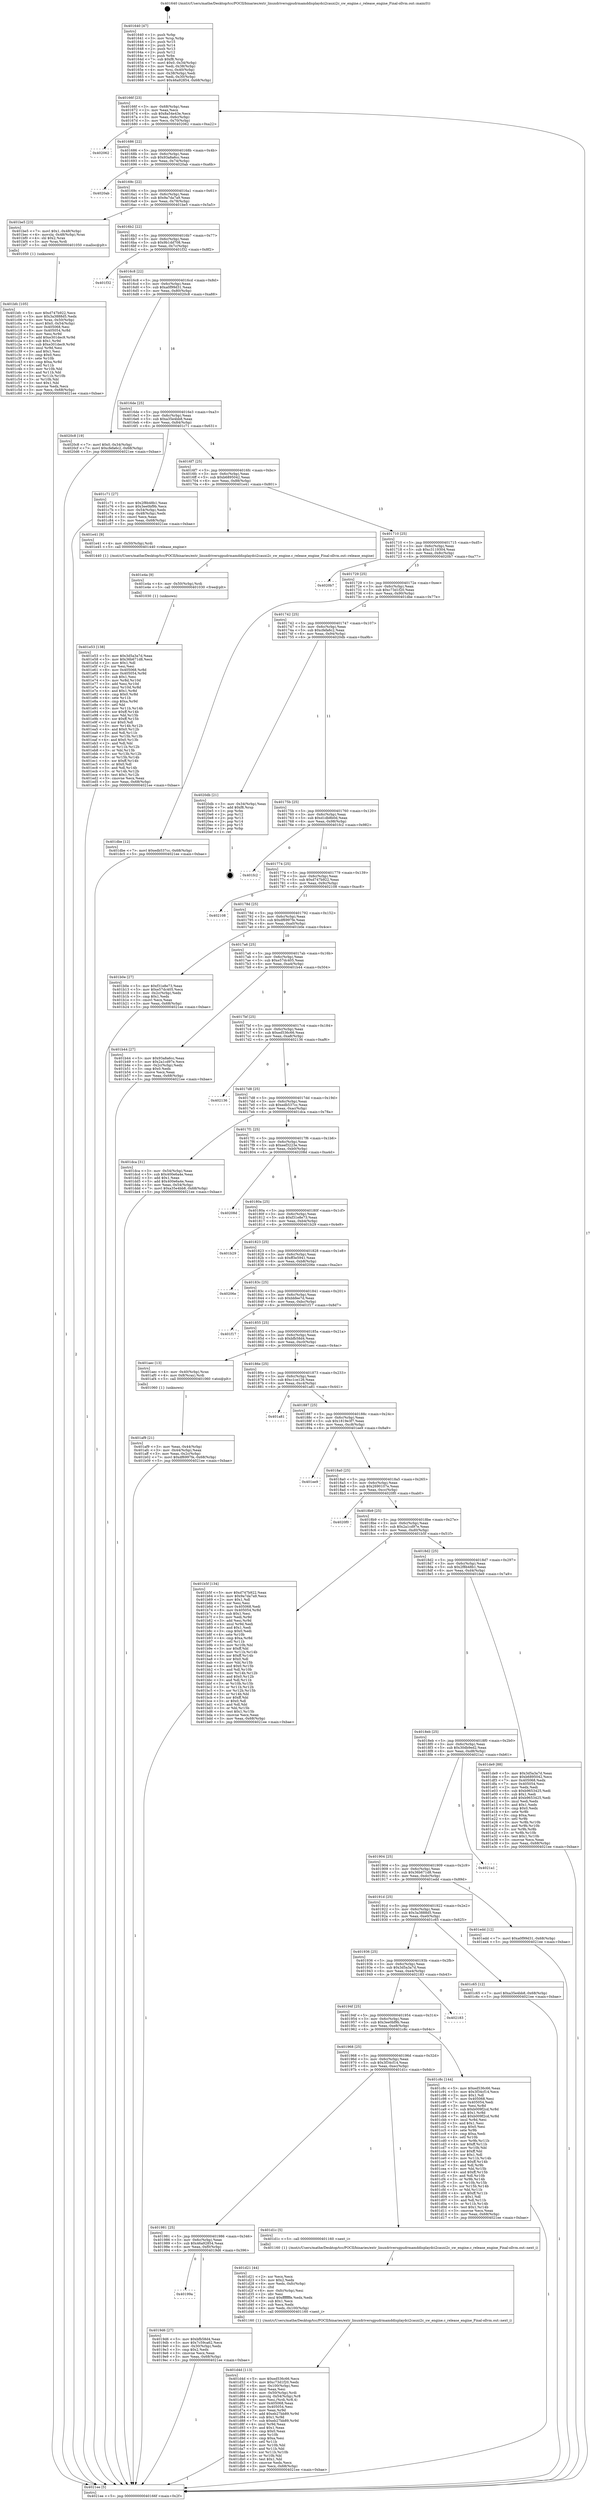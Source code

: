 digraph "0x401640" {
  label = "0x401640 (/mnt/c/Users/mathe/Desktop/tcc/POCII/binaries/extr_linuxdriversgpudrmamddisplaydci2cauxi2c_sw_engine.c_release_engine_Final-ollvm.out::main(0))"
  labelloc = "t"
  node[shape=record]

  Entry [label="",width=0.3,height=0.3,shape=circle,fillcolor=black,style=filled]
  "0x40166f" [label="{
     0x40166f [23]\l
     | [instrs]\l
     &nbsp;&nbsp;0x40166f \<+3\>: mov -0x68(%rbp),%eax\l
     &nbsp;&nbsp;0x401672 \<+2\>: mov %eax,%ecx\l
     &nbsp;&nbsp;0x401674 \<+6\>: sub $0x8a54e43e,%ecx\l
     &nbsp;&nbsp;0x40167a \<+3\>: mov %eax,-0x6c(%rbp)\l
     &nbsp;&nbsp;0x40167d \<+3\>: mov %ecx,-0x70(%rbp)\l
     &nbsp;&nbsp;0x401680 \<+6\>: je 0000000000402062 \<main+0xa22\>\l
  }"]
  "0x402062" [label="{
     0x402062\l
  }", style=dashed]
  "0x401686" [label="{
     0x401686 [22]\l
     | [instrs]\l
     &nbsp;&nbsp;0x401686 \<+5\>: jmp 000000000040168b \<main+0x4b\>\l
     &nbsp;&nbsp;0x40168b \<+3\>: mov -0x6c(%rbp),%eax\l
     &nbsp;&nbsp;0x40168e \<+5\>: sub $0x93a8a6cc,%eax\l
     &nbsp;&nbsp;0x401693 \<+3\>: mov %eax,-0x74(%rbp)\l
     &nbsp;&nbsp;0x401696 \<+6\>: je 00000000004020ab \<main+0xa6b\>\l
  }"]
  Exit [label="",width=0.3,height=0.3,shape=circle,fillcolor=black,style=filled,peripheries=2]
  "0x4020ab" [label="{
     0x4020ab\l
  }", style=dashed]
  "0x40169c" [label="{
     0x40169c [22]\l
     | [instrs]\l
     &nbsp;&nbsp;0x40169c \<+5\>: jmp 00000000004016a1 \<main+0x61\>\l
     &nbsp;&nbsp;0x4016a1 \<+3\>: mov -0x6c(%rbp),%eax\l
     &nbsp;&nbsp;0x4016a4 \<+5\>: sub $0x9a7da7a9,%eax\l
     &nbsp;&nbsp;0x4016a9 \<+3\>: mov %eax,-0x78(%rbp)\l
     &nbsp;&nbsp;0x4016ac \<+6\>: je 0000000000401be5 \<main+0x5a5\>\l
  }"]
  "0x401e53" [label="{
     0x401e53 [138]\l
     | [instrs]\l
     &nbsp;&nbsp;0x401e53 \<+5\>: mov $0x3d5a3a7d,%eax\l
     &nbsp;&nbsp;0x401e58 \<+5\>: mov $0x36b671d8,%ecx\l
     &nbsp;&nbsp;0x401e5d \<+2\>: mov $0x1,%dl\l
     &nbsp;&nbsp;0x401e5f \<+2\>: xor %esi,%esi\l
     &nbsp;&nbsp;0x401e61 \<+8\>: mov 0x405068,%r8d\l
     &nbsp;&nbsp;0x401e69 \<+8\>: mov 0x405054,%r9d\l
     &nbsp;&nbsp;0x401e71 \<+3\>: sub $0x1,%esi\l
     &nbsp;&nbsp;0x401e74 \<+3\>: mov %r8d,%r10d\l
     &nbsp;&nbsp;0x401e77 \<+3\>: add %esi,%r10d\l
     &nbsp;&nbsp;0x401e7a \<+4\>: imul %r10d,%r8d\l
     &nbsp;&nbsp;0x401e7e \<+4\>: and $0x1,%r8d\l
     &nbsp;&nbsp;0x401e82 \<+4\>: cmp $0x0,%r8d\l
     &nbsp;&nbsp;0x401e86 \<+4\>: sete %r11b\l
     &nbsp;&nbsp;0x401e8a \<+4\>: cmp $0xa,%r9d\l
     &nbsp;&nbsp;0x401e8e \<+3\>: setl %bl\l
     &nbsp;&nbsp;0x401e91 \<+3\>: mov %r11b,%r14b\l
     &nbsp;&nbsp;0x401e94 \<+4\>: xor $0xff,%r14b\l
     &nbsp;&nbsp;0x401e98 \<+3\>: mov %bl,%r15b\l
     &nbsp;&nbsp;0x401e9b \<+4\>: xor $0xff,%r15b\l
     &nbsp;&nbsp;0x401e9f \<+3\>: xor $0x0,%dl\l
     &nbsp;&nbsp;0x401ea2 \<+3\>: mov %r14b,%r12b\l
     &nbsp;&nbsp;0x401ea5 \<+4\>: and $0x0,%r12b\l
     &nbsp;&nbsp;0x401ea9 \<+3\>: and %dl,%r11b\l
     &nbsp;&nbsp;0x401eac \<+3\>: mov %r15b,%r13b\l
     &nbsp;&nbsp;0x401eaf \<+4\>: and $0x0,%r13b\l
     &nbsp;&nbsp;0x401eb3 \<+2\>: and %dl,%bl\l
     &nbsp;&nbsp;0x401eb5 \<+3\>: or %r11b,%r12b\l
     &nbsp;&nbsp;0x401eb8 \<+3\>: or %bl,%r13b\l
     &nbsp;&nbsp;0x401ebb \<+3\>: xor %r13b,%r12b\l
     &nbsp;&nbsp;0x401ebe \<+3\>: or %r15b,%r14b\l
     &nbsp;&nbsp;0x401ec1 \<+4\>: xor $0xff,%r14b\l
     &nbsp;&nbsp;0x401ec5 \<+3\>: or $0x0,%dl\l
     &nbsp;&nbsp;0x401ec8 \<+3\>: and %dl,%r14b\l
     &nbsp;&nbsp;0x401ecb \<+3\>: or %r14b,%r12b\l
     &nbsp;&nbsp;0x401ece \<+4\>: test $0x1,%r12b\l
     &nbsp;&nbsp;0x401ed2 \<+3\>: cmovne %ecx,%eax\l
     &nbsp;&nbsp;0x401ed5 \<+3\>: mov %eax,-0x68(%rbp)\l
     &nbsp;&nbsp;0x401ed8 \<+5\>: jmp 00000000004021ee \<main+0xbae\>\l
  }"]
  "0x401be5" [label="{
     0x401be5 [23]\l
     | [instrs]\l
     &nbsp;&nbsp;0x401be5 \<+7\>: movl $0x1,-0x48(%rbp)\l
     &nbsp;&nbsp;0x401bec \<+4\>: movslq -0x48(%rbp),%rax\l
     &nbsp;&nbsp;0x401bf0 \<+4\>: shl $0x2,%rax\l
     &nbsp;&nbsp;0x401bf4 \<+3\>: mov %rax,%rdi\l
     &nbsp;&nbsp;0x401bf7 \<+5\>: call 0000000000401050 \<malloc@plt\>\l
     | [calls]\l
     &nbsp;&nbsp;0x401050 \{1\} (unknown)\l
  }"]
  "0x4016b2" [label="{
     0x4016b2 [22]\l
     | [instrs]\l
     &nbsp;&nbsp;0x4016b2 \<+5\>: jmp 00000000004016b7 \<main+0x77\>\l
     &nbsp;&nbsp;0x4016b7 \<+3\>: mov -0x6c(%rbp),%eax\l
     &nbsp;&nbsp;0x4016ba \<+5\>: sub $0x9b1dd708,%eax\l
     &nbsp;&nbsp;0x4016bf \<+3\>: mov %eax,-0x7c(%rbp)\l
     &nbsp;&nbsp;0x4016c2 \<+6\>: je 0000000000401f32 \<main+0x8f2\>\l
  }"]
  "0x401e4a" [label="{
     0x401e4a [9]\l
     | [instrs]\l
     &nbsp;&nbsp;0x401e4a \<+4\>: mov -0x50(%rbp),%rdi\l
     &nbsp;&nbsp;0x401e4e \<+5\>: call 0000000000401030 \<free@plt\>\l
     | [calls]\l
     &nbsp;&nbsp;0x401030 \{1\} (unknown)\l
  }"]
  "0x401f32" [label="{
     0x401f32\l
  }", style=dashed]
  "0x4016c8" [label="{
     0x4016c8 [22]\l
     | [instrs]\l
     &nbsp;&nbsp;0x4016c8 \<+5\>: jmp 00000000004016cd \<main+0x8d\>\l
     &nbsp;&nbsp;0x4016cd \<+3\>: mov -0x6c(%rbp),%eax\l
     &nbsp;&nbsp;0x4016d0 \<+5\>: sub $0xa0f99d31,%eax\l
     &nbsp;&nbsp;0x4016d5 \<+3\>: mov %eax,-0x80(%rbp)\l
     &nbsp;&nbsp;0x4016d8 \<+6\>: je 00000000004020c8 \<main+0xa88\>\l
  }"]
  "0x401d4d" [label="{
     0x401d4d [113]\l
     | [instrs]\l
     &nbsp;&nbsp;0x401d4d \<+5\>: mov $0xed536c66,%ecx\l
     &nbsp;&nbsp;0x401d52 \<+5\>: mov $0xc73d1f20,%edx\l
     &nbsp;&nbsp;0x401d57 \<+6\>: mov -0x100(%rbp),%esi\l
     &nbsp;&nbsp;0x401d5d \<+3\>: imul %eax,%esi\l
     &nbsp;&nbsp;0x401d60 \<+4\>: mov -0x50(%rbp),%rdi\l
     &nbsp;&nbsp;0x401d64 \<+4\>: movslq -0x54(%rbp),%r8\l
     &nbsp;&nbsp;0x401d68 \<+4\>: mov %esi,(%rdi,%r8,4)\l
     &nbsp;&nbsp;0x401d6c \<+7\>: mov 0x405068,%eax\l
     &nbsp;&nbsp;0x401d73 \<+7\>: mov 0x405054,%esi\l
     &nbsp;&nbsp;0x401d7a \<+3\>: mov %eax,%r9d\l
     &nbsp;&nbsp;0x401d7d \<+7\>: add $0xeb27bb89,%r9d\l
     &nbsp;&nbsp;0x401d84 \<+4\>: sub $0x1,%r9d\l
     &nbsp;&nbsp;0x401d88 \<+7\>: sub $0xeb27bb89,%r9d\l
     &nbsp;&nbsp;0x401d8f \<+4\>: imul %r9d,%eax\l
     &nbsp;&nbsp;0x401d93 \<+3\>: and $0x1,%eax\l
     &nbsp;&nbsp;0x401d96 \<+3\>: cmp $0x0,%eax\l
     &nbsp;&nbsp;0x401d99 \<+4\>: sete %r10b\l
     &nbsp;&nbsp;0x401d9d \<+3\>: cmp $0xa,%esi\l
     &nbsp;&nbsp;0x401da0 \<+4\>: setl %r11b\l
     &nbsp;&nbsp;0x401da4 \<+3\>: mov %r10b,%bl\l
     &nbsp;&nbsp;0x401da7 \<+3\>: and %r11b,%bl\l
     &nbsp;&nbsp;0x401daa \<+3\>: xor %r11b,%r10b\l
     &nbsp;&nbsp;0x401dad \<+3\>: or %r10b,%bl\l
     &nbsp;&nbsp;0x401db0 \<+3\>: test $0x1,%bl\l
     &nbsp;&nbsp;0x401db3 \<+3\>: cmovne %edx,%ecx\l
     &nbsp;&nbsp;0x401db6 \<+3\>: mov %ecx,-0x68(%rbp)\l
     &nbsp;&nbsp;0x401db9 \<+5\>: jmp 00000000004021ee \<main+0xbae\>\l
  }"]
  "0x4020c8" [label="{
     0x4020c8 [19]\l
     | [instrs]\l
     &nbsp;&nbsp;0x4020c8 \<+7\>: movl $0x0,-0x34(%rbp)\l
     &nbsp;&nbsp;0x4020cf \<+7\>: movl $0xcfefa6c2,-0x68(%rbp)\l
     &nbsp;&nbsp;0x4020d6 \<+5\>: jmp 00000000004021ee \<main+0xbae\>\l
  }"]
  "0x4016de" [label="{
     0x4016de [25]\l
     | [instrs]\l
     &nbsp;&nbsp;0x4016de \<+5\>: jmp 00000000004016e3 \<main+0xa3\>\l
     &nbsp;&nbsp;0x4016e3 \<+3\>: mov -0x6c(%rbp),%eax\l
     &nbsp;&nbsp;0x4016e6 \<+5\>: sub $0xa35e4bb8,%eax\l
     &nbsp;&nbsp;0x4016eb \<+6\>: mov %eax,-0x84(%rbp)\l
     &nbsp;&nbsp;0x4016f1 \<+6\>: je 0000000000401c71 \<main+0x631\>\l
  }"]
  "0x401d21" [label="{
     0x401d21 [44]\l
     | [instrs]\l
     &nbsp;&nbsp;0x401d21 \<+2\>: xor %ecx,%ecx\l
     &nbsp;&nbsp;0x401d23 \<+5\>: mov $0x2,%edx\l
     &nbsp;&nbsp;0x401d28 \<+6\>: mov %edx,-0xfc(%rbp)\l
     &nbsp;&nbsp;0x401d2e \<+1\>: cltd\l
     &nbsp;&nbsp;0x401d2f \<+6\>: mov -0xfc(%rbp),%esi\l
     &nbsp;&nbsp;0x401d35 \<+2\>: idiv %esi\l
     &nbsp;&nbsp;0x401d37 \<+6\>: imul $0xfffffffe,%edx,%edx\l
     &nbsp;&nbsp;0x401d3d \<+3\>: sub $0x1,%ecx\l
     &nbsp;&nbsp;0x401d40 \<+2\>: sub %ecx,%edx\l
     &nbsp;&nbsp;0x401d42 \<+6\>: mov %edx,-0x100(%rbp)\l
     &nbsp;&nbsp;0x401d48 \<+5\>: call 0000000000401160 \<next_i\>\l
     | [calls]\l
     &nbsp;&nbsp;0x401160 \{1\} (/mnt/c/Users/mathe/Desktop/tcc/POCII/binaries/extr_linuxdriversgpudrmamddisplaydci2cauxi2c_sw_engine.c_release_engine_Final-ollvm.out::next_i)\l
  }"]
  "0x401c71" [label="{
     0x401c71 [27]\l
     | [instrs]\l
     &nbsp;&nbsp;0x401c71 \<+5\>: mov $0x2f8b48b1,%eax\l
     &nbsp;&nbsp;0x401c76 \<+5\>: mov $0x3ee0bf9b,%ecx\l
     &nbsp;&nbsp;0x401c7b \<+3\>: mov -0x54(%rbp),%edx\l
     &nbsp;&nbsp;0x401c7e \<+3\>: cmp -0x48(%rbp),%edx\l
     &nbsp;&nbsp;0x401c81 \<+3\>: cmovl %ecx,%eax\l
     &nbsp;&nbsp;0x401c84 \<+3\>: mov %eax,-0x68(%rbp)\l
     &nbsp;&nbsp;0x401c87 \<+5\>: jmp 00000000004021ee \<main+0xbae\>\l
  }"]
  "0x4016f7" [label="{
     0x4016f7 [25]\l
     | [instrs]\l
     &nbsp;&nbsp;0x4016f7 \<+5\>: jmp 00000000004016fc \<main+0xbc\>\l
     &nbsp;&nbsp;0x4016fc \<+3\>: mov -0x6c(%rbp),%eax\l
     &nbsp;&nbsp;0x4016ff \<+5\>: sub $0xb6895042,%eax\l
     &nbsp;&nbsp;0x401704 \<+6\>: mov %eax,-0x88(%rbp)\l
     &nbsp;&nbsp;0x40170a \<+6\>: je 0000000000401e41 \<main+0x801\>\l
  }"]
  "0x401bfc" [label="{
     0x401bfc [105]\l
     | [instrs]\l
     &nbsp;&nbsp;0x401bfc \<+5\>: mov $0xd747b922,%ecx\l
     &nbsp;&nbsp;0x401c01 \<+5\>: mov $0x3a3888d5,%edx\l
     &nbsp;&nbsp;0x401c06 \<+4\>: mov %rax,-0x50(%rbp)\l
     &nbsp;&nbsp;0x401c0a \<+7\>: movl $0x0,-0x54(%rbp)\l
     &nbsp;&nbsp;0x401c11 \<+7\>: mov 0x405068,%esi\l
     &nbsp;&nbsp;0x401c18 \<+8\>: mov 0x405054,%r8d\l
     &nbsp;&nbsp;0x401c20 \<+3\>: mov %esi,%r9d\l
     &nbsp;&nbsp;0x401c23 \<+7\>: add $0xe301dec9,%r9d\l
     &nbsp;&nbsp;0x401c2a \<+4\>: sub $0x1,%r9d\l
     &nbsp;&nbsp;0x401c2e \<+7\>: sub $0xe301dec9,%r9d\l
     &nbsp;&nbsp;0x401c35 \<+4\>: imul %r9d,%esi\l
     &nbsp;&nbsp;0x401c39 \<+3\>: and $0x1,%esi\l
     &nbsp;&nbsp;0x401c3c \<+3\>: cmp $0x0,%esi\l
     &nbsp;&nbsp;0x401c3f \<+4\>: sete %r10b\l
     &nbsp;&nbsp;0x401c43 \<+4\>: cmp $0xa,%r8d\l
     &nbsp;&nbsp;0x401c47 \<+4\>: setl %r11b\l
     &nbsp;&nbsp;0x401c4b \<+3\>: mov %r10b,%bl\l
     &nbsp;&nbsp;0x401c4e \<+3\>: and %r11b,%bl\l
     &nbsp;&nbsp;0x401c51 \<+3\>: xor %r11b,%r10b\l
     &nbsp;&nbsp;0x401c54 \<+3\>: or %r10b,%bl\l
     &nbsp;&nbsp;0x401c57 \<+3\>: test $0x1,%bl\l
     &nbsp;&nbsp;0x401c5a \<+3\>: cmovne %edx,%ecx\l
     &nbsp;&nbsp;0x401c5d \<+3\>: mov %ecx,-0x68(%rbp)\l
     &nbsp;&nbsp;0x401c60 \<+5\>: jmp 00000000004021ee \<main+0xbae\>\l
  }"]
  "0x401e41" [label="{
     0x401e41 [9]\l
     | [instrs]\l
     &nbsp;&nbsp;0x401e41 \<+4\>: mov -0x50(%rbp),%rdi\l
     &nbsp;&nbsp;0x401e45 \<+5\>: call 0000000000401440 \<release_engine\>\l
     | [calls]\l
     &nbsp;&nbsp;0x401440 \{1\} (/mnt/c/Users/mathe/Desktop/tcc/POCII/binaries/extr_linuxdriversgpudrmamddisplaydci2cauxi2c_sw_engine.c_release_engine_Final-ollvm.out::release_engine)\l
  }"]
  "0x401710" [label="{
     0x401710 [25]\l
     | [instrs]\l
     &nbsp;&nbsp;0x401710 \<+5\>: jmp 0000000000401715 \<main+0xd5\>\l
     &nbsp;&nbsp;0x401715 \<+3\>: mov -0x6c(%rbp),%eax\l
     &nbsp;&nbsp;0x401718 \<+5\>: sub $0xc3119304,%eax\l
     &nbsp;&nbsp;0x40171d \<+6\>: mov %eax,-0x8c(%rbp)\l
     &nbsp;&nbsp;0x401723 \<+6\>: je 00000000004020b7 \<main+0xa77\>\l
  }"]
  "0x401af9" [label="{
     0x401af9 [21]\l
     | [instrs]\l
     &nbsp;&nbsp;0x401af9 \<+3\>: mov %eax,-0x44(%rbp)\l
     &nbsp;&nbsp;0x401afc \<+3\>: mov -0x44(%rbp),%eax\l
     &nbsp;&nbsp;0x401aff \<+3\>: mov %eax,-0x2c(%rbp)\l
     &nbsp;&nbsp;0x401b02 \<+7\>: movl $0xdf6997fe,-0x68(%rbp)\l
     &nbsp;&nbsp;0x401b09 \<+5\>: jmp 00000000004021ee \<main+0xbae\>\l
  }"]
  "0x4020b7" [label="{
     0x4020b7\l
  }", style=dashed]
  "0x401729" [label="{
     0x401729 [25]\l
     | [instrs]\l
     &nbsp;&nbsp;0x401729 \<+5\>: jmp 000000000040172e \<main+0xee\>\l
     &nbsp;&nbsp;0x40172e \<+3\>: mov -0x6c(%rbp),%eax\l
     &nbsp;&nbsp;0x401731 \<+5\>: sub $0xc73d1f20,%eax\l
     &nbsp;&nbsp;0x401736 \<+6\>: mov %eax,-0x90(%rbp)\l
     &nbsp;&nbsp;0x40173c \<+6\>: je 0000000000401dbe \<main+0x77e\>\l
  }"]
  "0x401640" [label="{
     0x401640 [47]\l
     | [instrs]\l
     &nbsp;&nbsp;0x401640 \<+1\>: push %rbp\l
     &nbsp;&nbsp;0x401641 \<+3\>: mov %rsp,%rbp\l
     &nbsp;&nbsp;0x401644 \<+2\>: push %r15\l
     &nbsp;&nbsp;0x401646 \<+2\>: push %r14\l
     &nbsp;&nbsp;0x401648 \<+2\>: push %r13\l
     &nbsp;&nbsp;0x40164a \<+2\>: push %r12\l
     &nbsp;&nbsp;0x40164c \<+1\>: push %rbx\l
     &nbsp;&nbsp;0x40164d \<+7\>: sub $0xf8,%rsp\l
     &nbsp;&nbsp;0x401654 \<+7\>: movl $0x0,-0x34(%rbp)\l
     &nbsp;&nbsp;0x40165b \<+3\>: mov %edi,-0x38(%rbp)\l
     &nbsp;&nbsp;0x40165e \<+4\>: mov %rsi,-0x40(%rbp)\l
     &nbsp;&nbsp;0x401662 \<+3\>: mov -0x38(%rbp),%edi\l
     &nbsp;&nbsp;0x401665 \<+3\>: mov %edi,-0x30(%rbp)\l
     &nbsp;&nbsp;0x401668 \<+7\>: movl $0x46a92854,-0x68(%rbp)\l
  }"]
  "0x401dbe" [label="{
     0x401dbe [12]\l
     | [instrs]\l
     &nbsp;&nbsp;0x401dbe \<+7\>: movl $0xedb537cc,-0x68(%rbp)\l
     &nbsp;&nbsp;0x401dc5 \<+5\>: jmp 00000000004021ee \<main+0xbae\>\l
  }"]
  "0x401742" [label="{
     0x401742 [25]\l
     | [instrs]\l
     &nbsp;&nbsp;0x401742 \<+5\>: jmp 0000000000401747 \<main+0x107\>\l
     &nbsp;&nbsp;0x401747 \<+3\>: mov -0x6c(%rbp),%eax\l
     &nbsp;&nbsp;0x40174a \<+5\>: sub $0xcfefa6c2,%eax\l
     &nbsp;&nbsp;0x40174f \<+6\>: mov %eax,-0x94(%rbp)\l
     &nbsp;&nbsp;0x401755 \<+6\>: je 00000000004020db \<main+0xa9b\>\l
  }"]
  "0x4021ee" [label="{
     0x4021ee [5]\l
     | [instrs]\l
     &nbsp;&nbsp;0x4021ee \<+5\>: jmp 000000000040166f \<main+0x2f\>\l
  }"]
  "0x4020db" [label="{
     0x4020db [21]\l
     | [instrs]\l
     &nbsp;&nbsp;0x4020db \<+3\>: mov -0x34(%rbp),%eax\l
     &nbsp;&nbsp;0x4020de \<+7\>: add $0xf8,%rsp\l
     &nbsp;&nbsp;0x4020e5 \<+1\>: pop %rbx\l
     &nbsp;&nbsp;0x4020e6 \<+2\>: pop %r12\l
     &nbsp;&nbsp;0x4020e8 \<+2\>: pop %r13\l
     &nbsp;&nbsp;0x4020ea \<+2\>: pop %r14\l
     &nbsp;&nbsp;0x4020ec \<+2\>: pop %r15\l
     &nbsp;&nbsp;0x4020ee \<+1\>: pop %rbp\l
     &nbsp;&nbsp;0x4020ef \<+1\>: ret\l
  }"]
  "0x40175b" [label="{
     0x40175b [25]\l
     | [instrs]\l
     &nbsp;&nbsp;0x40175b \<+5\>: jmp 0000000000401760 \<main+0x120\>\l
     &nbsp;&nbsp;0x401760 \<+3\>: mov -0x6c(%rbp),%eax\l
     &nbsp;&nbsp;0x401763 \<+5\>: sub $0xd1db8b0d,%eax\l
     &nbsp;&nbsp;0x401768 \<+6\>: mov %eax,-0x98(%rbp)\l
     &nbsp;&nbsp;0x40176e \<+6\>: je 0000000000401fc2 \<main+0x982\>\l
  }"]
  "0x40199a" [label="{
     0x40199a\l
  }", style=dashed]
  "0x401fc2" [label="{
     0x401fc2\l
  }", style=dashed]
  "0x401774" [label="{
     0x401774 [25]\l
     | [instrs]\l
     &nbsp;&nbsp;0x401774 \<+5\>: jmp 0000000000401779 \<main+0x139\>\l
     &nbsp;&nbsp;0x401779 \<+3\>: mov -0x6c(%rbp),%eax\l
     &nbsp;&nbsp;0x40177c \<+5\>: sub $0xd747b922,%eax\l
     &nbsp;&nbsp;0x401781 \<+6\>: mov %eax,-0x9c(%rbp)\l
     &nbsp;&nbsp;0x401787 \<+6\>: je 0000000000402108 \<main+0xac8\>\l
  }"]
  "0x4019d6" [label="{
     0x4019d6 [27]\l
     | [instrs]\l
     &nbsp;&nbsp;0x4019d6 \<+5\>: mov $0xbfb58d4,%eax\l
     &nbsp;&nbsp;0x4019db \<+5\>: mov $0x7c59ca62,%ecx\l
     &nbsp;&nbsp;0x4019e0 \<+3\>: mov -0x30(%rbp),%edx\l
     &nbsp;&nbsp;0x4019e3 \<+3\>: cmp $0x2,%edx\l
     &nbsp;&nbsp;0x4019e6 \<+3\>: cmovne %ecx,%eax\l
     &nbsp;&nbsp;0x4019e9 \<+3\>: mov %eax,-0x68(%rbp)\l
     &nbsp;&nbsp;0x4019ec \<+5\>: jmp 00000000004021ee \<main+0xbae\>\l
  }"]
  "0x402108" [label="{
     0x402108\l
  }", style=dashed]
  "0x40178d" [label="{
     0x40178d [25]\l
     | [instrs]\l
     &nbsp;&nbsp;0x40178d \<+5\>: jmp 0000000000401792 \<main+0x152\>\l
     &nbsp;&nbsp;0x401792 \<+3\>: mov -0x6c(%rbp),%eax\l
     &nbsp;&nbsp;0x401795 \<+5\>: sub $0xdf6997fe,%eax\l
     &nbsp;&nbsp;0x40179a \<+6\>: mov %eax,-0xa0(%rbp)\l
     &nbsp;&nbsp;0x4017a0 \<+6\>: je 0000000000401b0e \<main+0x4ce\>\l
  }"]
  "0x401981" [label="{
     0x401981 [25]\l
     | [instrs]\l
     &nbsp;&nbsp;0x401981 \<+5\>: jmp 0000000000401986 \<main+0x346\>\l
     &nbsp;&nbsp;0x401986 \<+3\>: mov -0x6c(%rbp),%eax\l
     &nbsp;&nbsp;0x401989 \<+5\>: sub $0x46a92854,%eax\l
     &nbsp;&nbsp;0x40198e \<+6\>: mov %eax,-0xf0(%rbp)\l
     &nbsp;&nbsp;0x401994 \<+6\>: je 00000000004019d6 \<main+0x396\>\l
  }"]
  "0x401b0e" [label="{
     0x401b0e [27]\l
     | [instrs]\l
     &nbsp;&nbsp;0x401b0e \<+5\>: mov $0xf31e8e73,%eax\l
     &nbsp;&nbsp;0x401b13 \<+5\>: mov $0xe57dc405,%ecx\l
     &nbsp;&nbsp;0x401b18 \<+3\>: mov -0x2c(%rbp),%edx\l
     &nbsp;&nbsp;0x401b1b \<+3\>: cmp $0x1,%edx\l
     &nbsp;&nbsp;0x401b1e \<+3\>: cmovl %ecx,%eax\l
     &nbsp;&nbsp;0x401b21 \<+3\>: mov %eax,-0x68(%rbp)\l
     &nbsp;&nbsp;0x401b24 \<+5\>: jmp 00000000004021ee \<main+0xbae\>\l
  }"]
  "0x4017a6" [label="{
     0x4017a6 [25]\l
     | [instrs]\l
     &nbsp;&nbsp;0x4017a6 \<+5\>: jmp 00000000004017ab \<main+0x16b\>\l
     &nbsp;&nbsp;0x4017ab \<+3\>: mov -0x6c(%rbp),%eax\l
     &nbsp;&nbsp;0x4017ae \<+5\>: sub $0xe57dc405,%eax\l
     &nbsp;&nbsp;0x4017b3 \<+6\>: mov %eax,-0xa4(%rbp)\l
     &nbsp;&nbsp;0x4017b9 \<+6\>: je 0000000000401b44 \<main+0x504\>\l
  }"]
  "0x401d1c" [label="{
     0x401d1c [5]\l
     | [instrs]\l
     &nbsp;&nbsp;0x401d1c \<+5\>: call 0000000000401160 \<next_i\>\l
     | [calls]\l
     &nbsp;&nbsp;0x401160 \{1\} (/mnt/c/Users/mathe/Desktop/tcc/POCII/binaries/extr_linuxdriversgpudrmamddisplaydci2cauxi2c_sw_engine.c_release_engine_Final-ollvm.out::next_i)\l
  }"]
  "0x401b44" [label="{
     0x401b44 [27]\l
     | [instrs]\l
     &nbsp;&nbsp;0x401b44 \<+5\>: mov $0x93a8a6cc,%eax\l
     &nbsp;&nbsp;0x401b49 \<+5\>: mov $0x2a1cd97e,%ecx\l
     &nbsp;&nbsp;0x401b4e \<+3\>: mov -0x2c(%rbp),%edx\l
     &nbsp;&nbsp;0x401b51 \<+3\>: cmp $0x0,%edx\l
     &nbsp;&nbsp;0x401b54 \<+3\>: cmove %ecx,%eax\l
     &nbsp;&nbsp;0x401b57 \<+3\>: mov %eax,-0x68(%rbp)\l
     &nbsp;&nbsp;0x401b5a \<+5\>: jmp 00000000004021ee \<main+0xbae\>\l
  }"]
  "0x4017bf" [label="{
     0x4017bf [25]\l
     | [instrs]\l
     &nbsp;&nbsp;0x4017bf \<+5\>: jmp 00000000004017c4 \<main+0x184\>\l
     &nbsp;&nbsp;0x4017c4 \<+3\>: mov -0x6c(%rbp),%eax\l
     &nbsp;&nbsp;0x4017c7 \<+5\>: sub $0xed536c66,%eax\l
     &nbsp;&nbsp;0x4017cc \<+6\>: mov %eax,-0xa8(%rbp)\l
     &nbsp;&nbsp;0x4017d2 \<+6\>: je 0000000000402136 \<main+0xaf6\>\l
  }"]
  "0x401968" [label="{
     0x401968 [25]\l
     | [instrs]\l
     &nbsp;&nbsp;0x401968 \<+5\>: jmp 000000000040196d \<main+0x32d\>\l
     &nbsp;&nbsp;0x40196d \<+3\>: mov -0x6c(%rbp),%eax\l
     &nbsp;&nbsp;0x401970 \<+5\>: sub $0x3f34cf14,%eax\l
     &nbsp;&nbsp;0x401975 \<+6\>: mov %eax,-0xec(%rbp)\l
     &nbsp;&nbsp;0x40197b \<+6\>: je 0000000000401d1c \<main+0x6dc\>\l
  }"]
  "0x402136" [label="{
     0x402136\l
  }", style=dashed]
  "0x4017d8" [label="{
     0x4017d8 [25]\l
     | [instrs]\l
     &nbsp;&nbsp;0x4017d8 \<+5\>: jmp 00000000004017dd \<main+0x19d\>\l
     &nbsp;&nbsp;0x4017dd \<+3\>: mov -0x6c(%rbp),%eax\l
     &nbsp;&nbsp;0x4017e0 \<+5\>: sub $0xedb537cc,%eax\l
     &nbsp;&nbsp;0x4017e5 \<+6\>: mov %eax,-0xac(%rbp)\l
     &nbsp;&nbsp;0x4017eb \<+6\>: je 0000000000401dca \<main+0x78a\>\l
  }"]
  "0x401c8c" [label="{
     0x401c8c [144]\l
     | [instrs]\l
     &nbsp;&nbsp;0x401c8c \<+5\>: mov $0xed536c66,%eax\l
     &nbsp;&nbsp;0x401c91 \<+5\>: mov $0x3f34cf14,%ecx\l
     &nbsp;&nbsp;0x401c96 \<+2\>: mov $0x1,%dl\l
     &nbsp;&nbsp;0x401c98 \<+7\>: mov 0x405068,%esi\l
     &nbsp;&nbsp;0x401c9f \<+7\>: mov 0x405054,%edi\l
     &nbsp;&nbsp;0x401ca6 \<+3\>: mov %esi,%r8d\l
     &nbsp;&nbsp;0x401ca9 \<+7\>: sub $0xb009f2cd,%r8d\l
     &nbsp;&nbsp;0x401cb0 \<+4\>: sub $0x1,%r8d\l
     &nbsp;&nbsp;0x401cb4 \<+7\>: add $0xb009f2cd,%r8d\l
     &nbsp;&nbsp;0x401cbb \<+4\>: imul %r8d,%esi\l
     &nbsp;&nbsp;0x401cbf \<+3\>: and $0x1,%esi\l
     &nbsp;&nbsp;0x401cc2 \<+3\>: cmp $0x0,%esi\l
     &nbsp;&nbsp;0x401cc5 \<+4\>: sete %r9b\l
     &nbsp;&nbsp;0x401cc9 \<+3\>: cmp $0xa,%edi\l
     &nbsp;&nbsp;0x401ccc \<+4\>: setl %r10b\l
     &nbsp;&nbsp;0x401cd0 \<+3\>: mov %r9b,%r11b\l
     &nbsp;&nbsp;0x401cd3 \<+4\>: xor $0xff,%r11b\l
     &nbsp;&nbsp;0x401cd7 \<+3\>: mov %r10b,%bl\l
     &nbsp;&nbsp;0x401cda \<+3\>: xor $0xff,%bl\l
     &nbsp;&nbsp;0x401cdd \<+3\>: xor $0x1,%dl\l
     &nbsp;&nbsp;0x401ce0 \<+3\>: mov %r11b,%r14b\l
     &nbsp;&nbsp;0x401ce3 \<+4\>: and $0xff,%r14b\l
     &nbsp;&nbsp;0x401ce7 \<+3\>: and %dl,%r9b\l
     &nbsp;&nbsp;0x401cea \<+3\>: mov %bl,%r15b\l
     &nbsp;&nbsp;0x401ced \<+4\>: and $0xff,%r15b\l
     &nbsp;&nbsp;0x401cf1 \<+3\>: and %dl,%r10b\l
     &nbsp;&nbsp;0x401cf4 \<+3\>: or %r9b,%r14b\l
     &nbsp;&nbsp;0x401cf7 \<+3\>: or %r10b,%r15b\l
     &nbsp;&nbsp;0x401cfa \<+3\>: xor %r15b,%r14b\l
     &nbsp;&nbsp;0x401cfd \<+3\>: or %bl,%r11b\l
     &nbsp;&nbsp;0x401d00 \<+4\>: xor $0xff,%r11b\l
     &nbsp;&nbsp;0x401d04 \<+3\>: or $0x1,%dl\l
     &nbsp;&nbsp;0x401d07 \<+3\>: and %dl,%r11b\l
     &nbsp;&nbsp;0x401d0a \<+3\>: or %r11b,%r14b\l
     &nbsp;&nbsp;0x401d0d \<+4\>: test $0x1,%r14b\l
     &nbsp;&nbsp;0x401d11 \<+3\>: cmovne %ecx,%eax\l
     &nbsp;&nbsp;0x401d14 \<+3\>: mov %eax,-0x68(%rbp)\l
     &nbsp;&nbsp;0x401d17 \<+5\>: jmp 00000000004021ee \<main+0xbae\>\l
  }"]
  "0x401dca" [label="{
     0x401dca [31]\l
     | [instrs]\l
     &nbsp;&nbsp;0x401dca \<+3\>: mov -0x54(%rbp),%eax\l
     &nbsp;&nbsp;0x401dcd \<+5\>: sub $0x400e6a4e,%eax\l
     &nbsp;&nbsp;0x401dd2 \<+3\>: add $0x1,%eax\l
     &nbsp;&nbsp;0x401dd5 \<+5\>: add $0x400e6a4e,%eax\l
     &nbsp;&nbsp;0x401dda \<+3\>: mov %eax,-0x54(%rbp)\l
     &nbsp;&nbsp;0x401ddd \<+7\>: movl $0xa35e4bb8,-0x68(%rbp)\l
     &nbsp;&nbsp;0x401de4 \<+5\>: jmp 00000000004021ee \<main+0xbae\>\l
  }"]
  "0x4017f1" [label="{
     0x4017f1 [25]\l
     | [instrs]\l
     &nbsp;&nbsp;0x4017f1 \<+5\>: jmp 00000000004017f6 \<main+0x1b6\>\l
     &nbsp;&nbsp;0x4017f6 \<+3\>: mov -0x6c(%rbp),%eax\l
     &nbsp;&nbsp;0x4017f9 \<+5\>: sub $0xeef3223e,%eax\l
     &nbsp;&nbsp;0x4017fe \<+6\>: mov %eax,-0xb0(%rbp)\l
     &nbsp;&nbsp;0x401804 \<+6\>: je 000000000040208d \<main+0xa4d\>\l
  }"]
  "0x40194f" [label="{
     0x40194f [25]\l
     | [instrs]\l
     &nbsp;&nbsp;0x40194f \<+5\>: jmp 0000000000401954 \<main+0x314\>\l
     &nbsp;&nbsp;0x401954 \<+3\>: mov -0x6c(%rbp),%eax\l
     &nbsp;&nbsp;0x401957 \<+5\>: sub $0x3ee0bf9b,%eax\l
     &nbsp;&nbsp;0x40195c \<+6\>: mov %eax,-0xe8(%rbp)\l
     &nbsp;&nbsp;0x401962 \<+6\>: je 0000000000401c8c \<main+0x64c\>\l
  }"]
  "0x40208d" [label="{
     0x40208d\l
  }", style=dashed]
  "0x40180a" [label="{
     0x40180a [25]\l
     | [instrs]\l
     &nbsp;&nbsp;0x40180a \<+5\>: jmp 000000000040180f \<main+0x1cf\>\l
     &nbsp;&nbsp;0x40180f \<+3\>: mov -0x6c(%rbp),%eax\l
     &nbsp;&nbsp;0x401812 \<+5\>: sub $0xf31e8e73,%eax\l
     &nbsp;&nbsp;0x401817 \<+6\>: mov %eax,-0xb4(%rbp)\l
     &nbsp;&nbsp;0x40181d \<+6\>: je 0000000000401b29 \<main+0x4e9\>\l
  }"]
  "0x402183" [label="{
     0x402183\l
  }", style=dashed]
  "0x401b29" [label="{
     0x401b29\l
  }", style=dashed]
  "0x401823" [label="{
     0x401823 [25]\l
     | [instrs]\l
     &nbsp;&nbsp;0x401823 \<+5\>: jmp 0000000000401828 \<main+0x1e8\>\l
     &nbsp;&nbsp;0x401828 \<+3\>: mov -0x6c(%rbp),%eax\l
     &nbsp;&nbsp;0x40182b \<+5\>: sub $0xff3e5941,%eax\l
     &nbsp;&nbsp;0x401830 \<+6\>: mov %eax,-0xb8(%rbp)\l
     &nbsp;&nbsp;0x401836 \<+6\>: je 000000000040206e \<main+0xa2e\>\l
  }"]
  "0x401936" [label="{
     0x401936 [25]\l
     | [instrs]\l
     &nbsp;&nbsp;0x401936 \<+5\>: jmp 000000000040193b \<main+0x2fb\>\l
     &nbsp;&nbsp;0x40193b \<+3\>: mov -0x6c(%rbp),%eax\l
     &nbsp;&nbsp;0x40193e \<+5\>: sub $0x3d5a3a7d,%eax\l
     &nbsp;&nbsp;0x401943 \<+6\>: mov %eax,-0xe4(%rbp)\l
     &nbsp;&nbsp;0x401949 \<+6\>: je 0000000000402183 \<main+0xb43\>\l
  }"]
  "0x40206e" [label="{
     0x40206e\l
  }", style=dashed]
  "0x40183c" [label="{
     0x40183c [25]\l
     | [instrs]\l
     &nbsp;&nbsp;0x40183c \<+5\>: jmp 0000000000401841 \<main+0x201\>\l
     &nbsp;&nbsp;0x401841 \<+3\>: mov -0x6c(%rbp),%eax\l
     &nbsp;&nbsp;0x401844 \<+5\>: sub $0xbbfee7d,%eax\l
     &nbsp;&nbsp;0x401849 \<+6\>: mov %eax,-0xbc(%rbp)\l
     &nbsp;&nbsp;0x40184f \<+6\>: je 0000000000401f17 \<main+0x8d7\>\l
  }"]
  "0x401c65" [label="{
     0x401c65 [12]\l
     | [instrs]\l
     &nbsp;&nbsp;0x401c65 \<+7\>: movl $0xa35e4bb8,-0x68(%rbp)\l
     &nbsp;&nbsp;0x401c6c \<+5\>: jmp 00000000004021ee \<main+0xbae\>\l
  }"]
  "0x401f17" [label="{
     0x401f17\l
  }", style=dashed]
  "0x401855" [label="{
     0x401855 [25]\l
     | [instrs]\l
     &nbsp;&nbsp;0x401855 \<+5\>: jmp 000000000040185a \<main+0x21a\>\l
     &nbsp;&nbsp;0x40185a \<+3\>: mov -0x6c(%rbp),%eax\l
     &nbsp;&nbsp;0x40185d \<+5\>: sub $0xbfb58d4,%eax\l
     &nbsp;&nbsp;0x401862 \<+6\>: mov %eax,-0xc0(%rbp)\l
     &nbsp;&nbsp;0x401868 \<+6\>: je 0000000000401aec \<main+0x4ac\>\l
  }"]
  "0x40191d" [label="{
     0x40191d [25]\l
     | [instrs]\l
     &nbsp;&nbsp;0x40191d \<+5\>: jmp 0000000000401922 \<main+0x2e2\>\l
     &nbsp;&nbsp;0x401922 \<+3\>: mov -0x6c(%rbp),%eax\l
     &nbsp;&nbsp;0x401925 \<+5\>: sub $0x3a3888d5,%eax\l
     &nbsp;&nbsp;0x40192a \<+6\>: mov %eax,-0xe0(%rbp)\l
     &nbsp;&nbsp;0x401930 \<+6\>: je 0000000000401c65 \<main+0x625\>\l
  }"]
  "0x401aec" [label="{
     0x401aec [13]\l
     | [instrs]\l
     &nbsp;&nbsp;0x401aec \<+4\>: mov -0x40(%rbp),%rax\l
     &nbsp;&nbsp;0x401af0 \<+4\>: mov 0x8(%rax),%rdi\l
     &nbsp;&nbsp;0x401af4 \<+5\>: call 0000000000401060 \<atoi@plt\>\l
     | [calls]\l
     &nbsp;&nbsp;0x401060 \{1\} (unknown)\l
  }"]
  "0x40186e" [label="{
     0x40186e [25]\l
     | [instrs]\l
     &nbsp;&nbsp;0x40186e \<+5\>: jmp 0000000000401873 \<main+0x233\>\l
     &nbsp;&nbsp;0x401873 \<+3\>: mov -0x6c(%rbp),%eax\l
     &nbsp;&nbsp;0x401876 \<+5\>: sub $0xc1ce126,%eax\l
     &nbsp;&nbsp;0x40187b \<+6\>: mov %eax,-0xc4(%rbp)\l
     &nbsp;&nbsp;0x401881 \<+6\>: je 0000000000401a81 \<main+0x441\>\l
  }"]
  "0x401edd" [label="{
     0x401edd [12]\l
     | [instrs]\l
     &nbsp;&nbsp;0x401edd \<+7\>: movl $0xa0f99d31,-0x68(%rbp)\l
     &nbsp;&nbsp;0x401ee4 \<+5\>: jmp 00000000004021ee \<main+0xbae\>\l
  }"]
  "0x401a81" [label="{
     0x401a81\l
  }", style=dashed]
  "0x401887" [label="{
     0x401887 [25]\l
     | [instrs]\l
     &nbsp;&nbsp;0x401887 \<+5\>: jmp 000000000040188c \<main+0x24c\>\l
     &nbsp;&nbsp;0x40188c \<+3\>: mov -0x6c(%rbp),%eax\l
     &nbsp;&nbsp;0x40188f \<+5\>: sub $0x1819e3f7,%eax\l
     &nbsp;&nbsp;0x401894 \<+6\>: mov %eax,-0xc8(%rbp)\l
     &nbsp;&nbsp;0x40189a \<+6\>: je 0000000000401ee9 \<main+0x8a9\>\l
  }"]
  "0x401904" [label="{
     0x401904 [25]\l
     | [instrs]\l
     &nbsp;&nbsp;0x401904 \<+5\>: jmp 0000000000401909 \<main+0x2c9\>\l
     &nbsp;&nbsp;0x401909 \<+3\>: mov -0x6c(%rbp),%eax\l
     &nbsp;&nbsp;0x40190c \<+5\>: sub $0x36b671d8,%eax\l
     &nbsp;&nbsp;0x401911 \<+6\>: mov %eax,-0xdc(%rbp)\l
     &nbsp;&nbsp;0x401917 \<+6\>: je 0000000000401edd \<main+0x89d\>\l
  }"]
  "0x401ee9" [label="{
     0x401ee9\l
  }", style=dashed]
  "0x4018a0" [label="{
     0x4018a0 [25]\l
     | [instrs]\l
     &nbsp;&nbsp;0x4018a0 \<+5\>: jmp 00000000004018a5 \<main+0x265\>\l
     &nbsp;&nbsp;0x4018a5 \<+3\>: mov -0x6c(%rbp),%eax\l
     &nbsp;&nbsp;0x4018a8 \<+5\>: sub $0x2690107e,%eax\l
     &nbsp;&nbsp;0x4018ad \<+6\>: mov %eax,-0xcc(%rbp)\l
     &nbsp;&nbsp;0x4018b3 \<+6\>: je 00000000004020f0 \<main+0xab0\>\l
  }"]
  "0x4021a1" [label="{
     0x4021a1\l
  }", style=dashed]
  "0x4020f0" [label="{
     0x4020f0\l
  }", style=dashed]
  "0x4018b9" [label="{
     0x4018b9 [25]\l
     | [instrs]\l
     &nbsp;&nbsp;0x4018b9 \<+5\>: jmp 00000000004018be \<main+0x27e\>\l
     &nbsp;&nbsp;0x4018be \<+3\>: mov -0x6c(%rbp),%eax\l
     &nbsp;&nbsp;0x4018c1 \<+5\>: sub $0x2a1cd97e,%eax\l
     &nbsp;&nbsp;0x4018c6 \<+6\>: mov %eax,-0xd0(%rbp)\l
     &nbsp;&nbsp;0x4018cc \<+6\>: je 0000000000401b5f \<main+0x51f\>\l
  }"]
  "0x4018eb" [label="{
     0x4018eb [25]\l
     | [instrs]\l
     &nbsp;&nbsp;0x4018eb \<+5\>: jmp 00000000004018f0 \<main+0x2b0\>\l
     &nbsp;&nbsp;0x4018f0 \<+3\>: mov -0x6c(%rbp),%eax\l
     &nbsp;&nbsp;0x4018f3 \<+5\>: sub $0x30db9ed2,%eax\l
     &nbsp;&nbsp;0x4018f8 \<+6\>: mov %eax,-0xd8(%rbp)\l
     &nbsp;&nbsp;0x4018fe \<+6\>: je 00000000004021a1 \<main+0xb61\>\l
  }"]
  "0x401b5f" [label="{
     0x401b5f [134]\l
     | [instrs]\l
     &nbsp;&nbsp;0x401b5f \<+5\>: mov $0xd747b922,%eax\l
     &nbsp;&nbsp;0x401b64 \<+5\>: mov $0x9a7da7a9,%ecx\l
     &nbsp;&nbsp;0x401b69 \<+2\>: mov $0x1,%dl\l
     &nbsp;&nbsp;0x401b6b \<+2\>: xor %esi,%esi\l
     &nbsp;&nbsp;0x401b6d \<+7\>: mov 0x405068,%edi\l
     &nbsp;&nbsp;0x401b74 \<+8\>: mov 0x405054,%r8d\l
     &nbsp;&nbsp;0x401b7c \<+3\>: sub $0x1,%esi\l
     &nbsp;&nbsp;0x401b7f \<+3\>: mov %edi,%r9d\l
     &nbsp;&nbsp;0x401b82 \<+3\>: add %esi,%r9d\l
     &nbsp;&nbsp;0x401b85 \<+4\>: imul %r9d,%edi\l
     &nbsp;&nbsp;0x401b89 \<+3\>: and $0x1,%edi\l
     &nbsp;&nbsp;0x401b8c \<+3\>: cmp $0x0,%edi\l
     &nbsp;&nbsp;0x401b8f \<+4\>: sete %r10b\l
     &nbsp;&nbsp;0x401b93 \<+4\>: cmp $0xa,%r8d\l
     &nbsp;&nbsp;0x401b97 \<+4\>: setl %r11b\l
     &nbsp;&nbsp;0x401b9b \<+3\>: mov %r10b,%bl\l
     &nbsp;&nbsp;0x401b9e \<+3\>: xor $0xff,%bl\l
     &nbsp;&nbsp;0x401ba1 \<+3\>: mov %r11b,%r14b\l
     &nbsp;&nbsp;0x401ba4 \<+4\>: xor $0xff,%r14b\l
     &nbsp;&nbsp;0x401ba8 \<+3\>: xor $0x0,%dl\l
     &nbsp;&nbsp;0x401bab \<+3\>: mov %bl,%r15b\l
     &nbsp;&nbsp;0x401bae \<+4\>: and $0x0,%r15b\l
     &nbsp;&nbsp;0x401bb2 \<+3\>: and %dl,%r10b\l
     &nbsp;&nbsp;0x401bb5 \<+3\>: mov %r14b,%r12b\l
     &nbsp;&nbsp;0x401bb8 \<+4\>: and $0x0,%r12b\l
     &nbsp;&nbsp;0x401bbc \<+3\>: and %dl,%r11b\l
     &nbsp;&nbsp;0x401bbf \<+3\>: or %r10b,%r15b\l
     &nbsp;&nbsp;0x401bc2 \<+3\>: or %r11b,%r12b\l
     &nbsp;&nbsp;0x401bc5 \<+3\>: xor %r12b,%r15b\l
     &nbsp;&nbsp;0x401bc8 \<+3\>: or %r14b,%bl\l
     &nbsp;&nbsp;0x401bcb \<+3\>: xor $0xff,%bl\l
     &nbsp;&nbsp;0x401bce \<+3\>: or $0x0,%dl\l
     &nbsp;&nbsp;0x401bd1 \<+2\>: and %dl,%bl\l
     &nbsp;&nbsp;0x401bd3 \<+3\>: or %bl,%r15b\l
     &nbsp;&nbsp;0x401bd6 \<+4\>: test $0x1,%r15b\l
     &nbsp;&nbsp;0x401bda \<+3\>: cmovne %ecx,%eax\l
     &nbsp;&nbsp;0x401bdd \<+3\>: mov %eax,-0x68(%rbp)\l
     &nbsp;&nbsp;0x401be0 \<+5\>: jmp 00000000004021ee \<main+0xbae\>\l
  }"]
  "0x4018d2" [label="{
     0x4018d2 [25]\l
     | [instrs]\l
     &nbsp;&nbsp;0x4018d2 \<+5\>: jmp 00000000004018d7 \<main+0x297\>\l
     &nbsp;&nbsp;0x4018d7 \<+3\>: mov -0x6c(%rbp),%eax\l
     &nbsp;&nbsp;0x4018da \<+5\>: sub $0x2f8b48b1,%eax\l
     &nbsp;&nbsp;0x4018df \<+6\>: mov %eax,-0xd4(%rbp)\l
     &nbsp;&nbsp;0x4018e5 \<+6\>: je 0000000000401de9 \<main+0x7a9\>\l
  }"]
  "0x401de9" [label="{
     0x401de9 [88]\l
     | [instrs]\l
     &nbsp;&nbsp;0x401de9 \<+5\>: mov $0x3d5a3a7d,%eax\l
     &nbsp;&nbsp;0x401dee \<+5\>: mov $0xb6895042,%ecx\l
     &nbsp;&nbsp;0x401df3 \<+7\>: mov 0x405068,%edx\l
     &nbsp;&nbsp;0x401dfa \<+7\>: mov 0x405054,%esi\l
     &nbsp;&nbsp;0x401e01 \<+2\>: mov %edx,%edi\l
     &nbsp;&nbsp;0x401e03 \<+6\>: sub $0xb9653425,%edi\l
     &nbsp;&nbsp;0x401e09 \<+3\>: sub $0x1,%edi\l
     &nbsp;&nbsp;0x401e0c \<+6\>: add $0xb9653425,%edi\l
     &nbsp;&nbsp;0x401e12 \<+3\>: imul %edi,%edx\l
     &nbsp;&nbsp;0x401e15 \<+3\>: and $0x1,%edx\l
     &nbsp;&nbsp;0x401e18 \<+3\>: cmp $0x0,%edx\l
     &nbsp;&nbsp;0x401e1b \<+4\>: sete %r8b\l
     &nbsp;&nbsp;0x401e1f \<+3\>: cmp $0xa,%esi\l
     &nbsp;&nbsp;0x401e22 \<+4\>: setl %r9b\l
     &nbsp;&nbsp;0x401e26 \<+3\>: mov %r8b,%r10b\l
     &nbsp;&nbsp;0x401e29 \<+3\>: and %r9b,%r10b\l
     &nbsp;&nbsp;0x401e2c \<+3\>: xor %r9b,%r8b\l
     &nbsp;&nbsp;0x401e2f \<+3\>: or %r8b,%r10b\l
     &nbsp;&nbsp;0x401e32 \<+4\>: test $0x1,%r10b\l
     &nbsp;&nbsp;0x401e36 \<+3\>: cmovne %ecx,%eax\l
     &nbsp;&nbsp;0x401e39 \<+3\>: mov %eax,-0x68(%rbp)\l
     &nbsp;&nbsp;0x401e3c \<+5\>: jmp 00000000004021ee \<main+0xbae\>\l
  }"]
  Entry -> "0x401640" [label=" 1"]
  "0x40166f" -> "0x402062" [label=" 0"]
  "0x40166f" -> "0x401686" [label=" 18"]
  "0x4020db" -> Exit [label=" 1"]
  "0x401686" -> "0x4020ab" [label=" 0"]
  "0x401686" -> "0x40169c" [label=" 18"]
  "0x4020c8" -> "0x4021ee" [label=" 1"]
  "0x40169c" -> "0x401be5" [label=" 1"]
  "0x40169c" -> "0x4016b2" [label=" 17"]
  "0x401edd" -> "0x4021ee" [label=" 1"]
  "0x4016b2" -> "0x401f32" [label=" 0"]
  "0x4016b2" -> "0x4016c8" [label=" 17"]
  "0x401e53" -> "0x4021ee" [label=" 1"]
  "0x4016c8" -> "0x4020c8" [label=" 1"]
  "0x4016c8" -> "0x4016de" [label=" 16"]
  "0x401e4a" -> "0x401e53" [label=" 1"]
  "0x4016de" -> "0x401c71" [label=" 2"]
  "0x4016de" -> "0x4016f7" [label=" 14"]
  "0x401e41" -> "0x401e4a" [label=" 1"]
  "0x4016f7" -> "0x401e41" [label=" 1"]
  "0x4016f7" -> "0x401710" [label=" 13"]
  "0x401de9" -> "0x4021ee" [label=" 1"]
  "0x401710" -> "0x4020b7" [label=" 0"]
  "0x401710" -> "0x401729" [label=" 13"]
  "0x401dca" -> "0x4021ee" [label=" 1"]
  "0x401729" -> "0x401dbe" [label=" 1"]
  "0x401729" -> "0x401742" [label=" 12"]
  "0x401dbe" -> "0x4021ee" [label=" 1"]
  "0x401742" -> "0x4020db" [label=" 1"]
  "0x401742" -> "0x40175b" [label=" 11"]
  "0x401d4d" -> "0x4021ee" [label=" 1"]
  "0x40175b" -> "0x401fc2" [label=" 0"]
  "0x40175b" -> "0x401774" [label=" 11"]
  "0x401d21" -> "0x401d4d" [label=" 1"]
  "0x401774" -> "0x402108" [label=" 0"]
  "0x401774" -> "0x40178d" [label=" 11"]
  "0x401d1c" -> "0x401d21" [label=" 1"]
  "0x40178d" -> "0x401b0e" [label=" 1"]
  "0x40178d" -> "0x4017a6" [label=" 10"]
  "0x401c71" -> "0x4021ee" [label=" 2"]
  "0x4017a6" -> "0x401b44" [label=" 1"]
  "0x4017a6" -> "0x4017bf" [label=" 9"]
  "0x401c65" -> "0x4021ee" [label=" 1"]
  "0x4017bf" -> "0x402136" [label=" 0"]
  "0x4017bf" -> "0x4017d8" [label=" 9"]
  "0x401be5" -> "0x401bfc" [label=" 1"]
  "0x4017d8" -> "0x401dca" [label=" 1"]
  "0x4017d8" -> "0x4017f1" [label=" 8"]
  "0x401b5f" -> "0x4021ee" [label=" 1"]
  "0x4017f1" -> "0x40208d" [label=" 0"]
  "0x4017f1" -> "0x40180a" [label=" 8"]
  "0x401b0e" -> "0x4021ee" [label=" 1"]
  "0x40180a" -> "0x401b29" [label=" 0"]
  "0x40180a" -> "0x401823" [label=" 8"]
  "0x401af9" -> "0x4021ee" [label=" 1"]
  "0x401823" -> "0x40206e" [label=" 0"]
  "0x401823" -> "0x40183c" [label=" 8"]
  "0x4021ee" -> "0x40166f" [label=" 17"]
  "0x40183c" -> "0x401f17" [label=" 0"]
  "0x40183c" -> "0x401855" [label=" 8"]
  "0x401640" -> "0x40166f" [label=" 1"]
  "0x401855" -> "0x401aec" [label=" 1"]
  "0x401855" -> "0x40186e" [label=" 7"]
  "0x401981" -> "0x40199a" [label=" 0"]
  "0x40186e" -> "0x401a81" [label=" 0"]
  "0x40186e" -> "0x401887" [label=" 7"]
  "0x401981" -> "0x4019d6" [label=" 1"]
  "0x401887" -> "0x401ee9" [label=" 0"]
  "0x401887" -> "0x4018a0" [label=" 7"]
  "0x401968" -> "0x401981" [label=" 1"]
  "0x4018a0" -> "0x4020f0" [label=" 0"]
  "0x4018a0" -> "0x4018b9" [label=" 7"]
  "0x401968" -> "0x401d1c" [label=" 1"]
  "0x4018b9" -> "0x401b5f" [label=" 1"]
  "0x4018b9" -> "0x4018d2" [label=" 6"]
  "0x40194f" -> "0x401968" [label=" 2"]
  "0x4018d2" -> "0x401de9" [label=" 1"]
  "0x4018d2" -> "0x4018eb" [label=" 5"]
  "0x401bfc" -> "0x4021ee" [label=" 1"]
  "0x4018eb" -> "0x4021a1" [label=" 0"]
  "0x4018eb" -> "0x401904" [label=" 5"]
  "0x401c8c" -> "0x4021ee" [label=" 1"]
  "0x401904" -> "0x401edd" [label=" 1"]
  "0x401904" -> "0x40191d" [label=" 4"]
  "0x4019d6" -> "0x4021ee" [label=" 1"]
  "0x40191d" -> "0x401c65" [label=" 1"]
  "0x40191d" -> "0x401936" [label=" 3"]
  "0x401aec" -> "0x401af9" [label=" 1"]
  "0x401936" -> "0x402183" [label=" 0"]
  "0x401936" -> "0x40194f" [label=" 3"]
  "0x401b44" -> "0x4021ee" [label=" 1"]
  "0x40194f" -> "0x401c8c" [label=" 1"]
}
